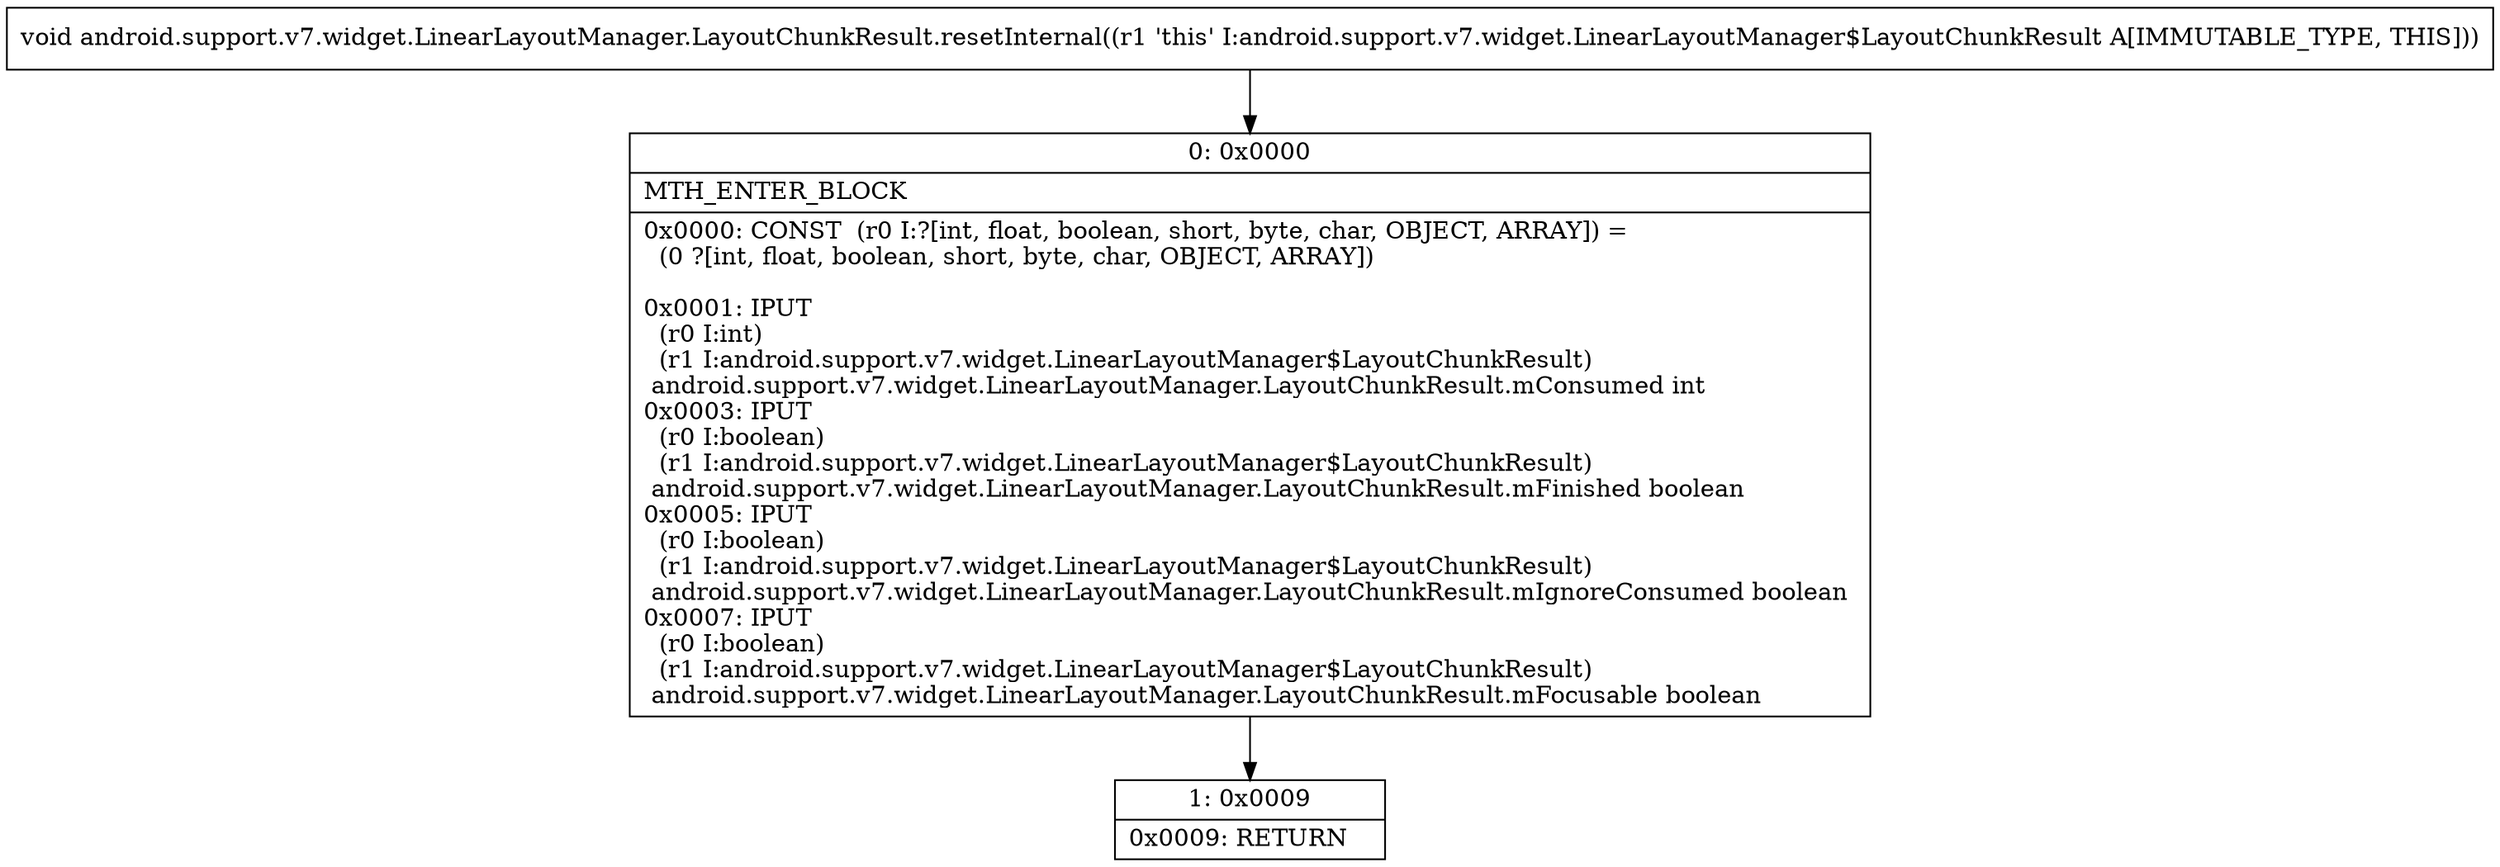 digraph "CFG forandroid.support.v7.widget.LinearLayoutManager.LayoutChunkResult.resetInternal()V" {
Node_0 [shape=record,label="{0\:\ 0x0000|MTH_ENTER_BLOCK\l|0x0000: CONST  (r0 I:?[int, float, boolean, short, byte, char, OBJECT, ARRAY]) = \l  (0 ?[int, float, boolean, short, byte, char, OBJECT, ARRAY])\l \l0x0001: IPUT  \l  (r0 I:int)\l  (r1 I:android.support.v7.widget.LinearLayoutManager$LayoutChunkResult)\l android.support.v7.widget.LinearLayoutManager.LayoutChunkResult.mConsumed int \l0x0003: IPUT  \l  (r0 I:boolean)\l  (r1 I:android.support.v7.widget.LinearLayoutManager$LayoutChunkResult)\l android.support.v7.widget.LinearLayoutManager.LayoutChunkResult.mFinished boolean \l0x0005: IPUT  \l  (r0 I:boolean)\l  (r1 I:android.support.v7.widget.LinearLayoutManager$LayoutChunkResult)\l android.support.v7.widget.LinearLayoutManager.LayoutChunkResult.mIgnoreConsumed boolean \l0x0007: IPUT  \l  (r0 I:boolean)\l  (r1 I:android.support.v7.widget.LinearLayoutManager$LayoutChunkResult)\l android.support.v7.widget.LinearLayoutManager.LayoutChunkResult.mFocusable boolean \l}"];
Node_1 [shape=record,label="{1\:\ 0x0009|0x0009: RETURN   \l}"];
MethodNode[shape=record,label="{void android.support.v7.widget.LinearLayoutManager.LayoutChunkResult.resetInternal((r1 'this' I:android.support.v7.widget.LinearLayoutManager$LayoutChunkResult A[IMMUTABLE_TYPE, THIS])) }"];
MethodNode -> Node_0;
Node_0 -> Node_1;
}

